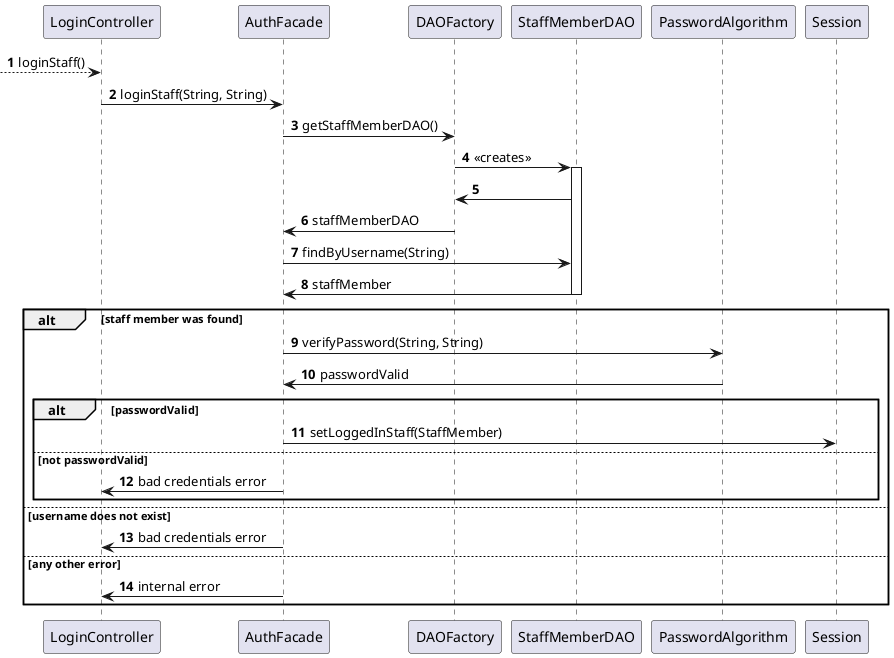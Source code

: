 @startuml

autonumber

--> LoginController: loginStaff()
LoginController -> AuthFacade: loginStaff(String, String)
AuthFacade -> DAOFactory : getStaffMemberDAO()
DAOFactory -> StaffMemberDAO ++ : <<creates>>
StaffMemberDAO -> DAOFactory
DAOFactory -> AuthFacade : staffMemberDAO
AuthFacade -> StaffMemberDAO : findByUsername(String)
StaffMemberDAO -> AuthFacade : staffMember
deactivate StaffMemberDAO
alt staff member was found
  AuthFacade -> PasswordAlgorithm : verifyPassword(String, String)
  PasswordAlgorithm -> AuthFacade : passwordValid
  alt passwordValid
    AuthFacade -> Session : setLoggedInStaff(StaffMember)
  else not passwordValid
    AuthFacade -> LoginController : bad credentials error
  end
else username does not exist
  AuthFacade -> LoginController: bad credentials error
else any other error
  AuthFacade -> LoginController: internal error
end

@enduml